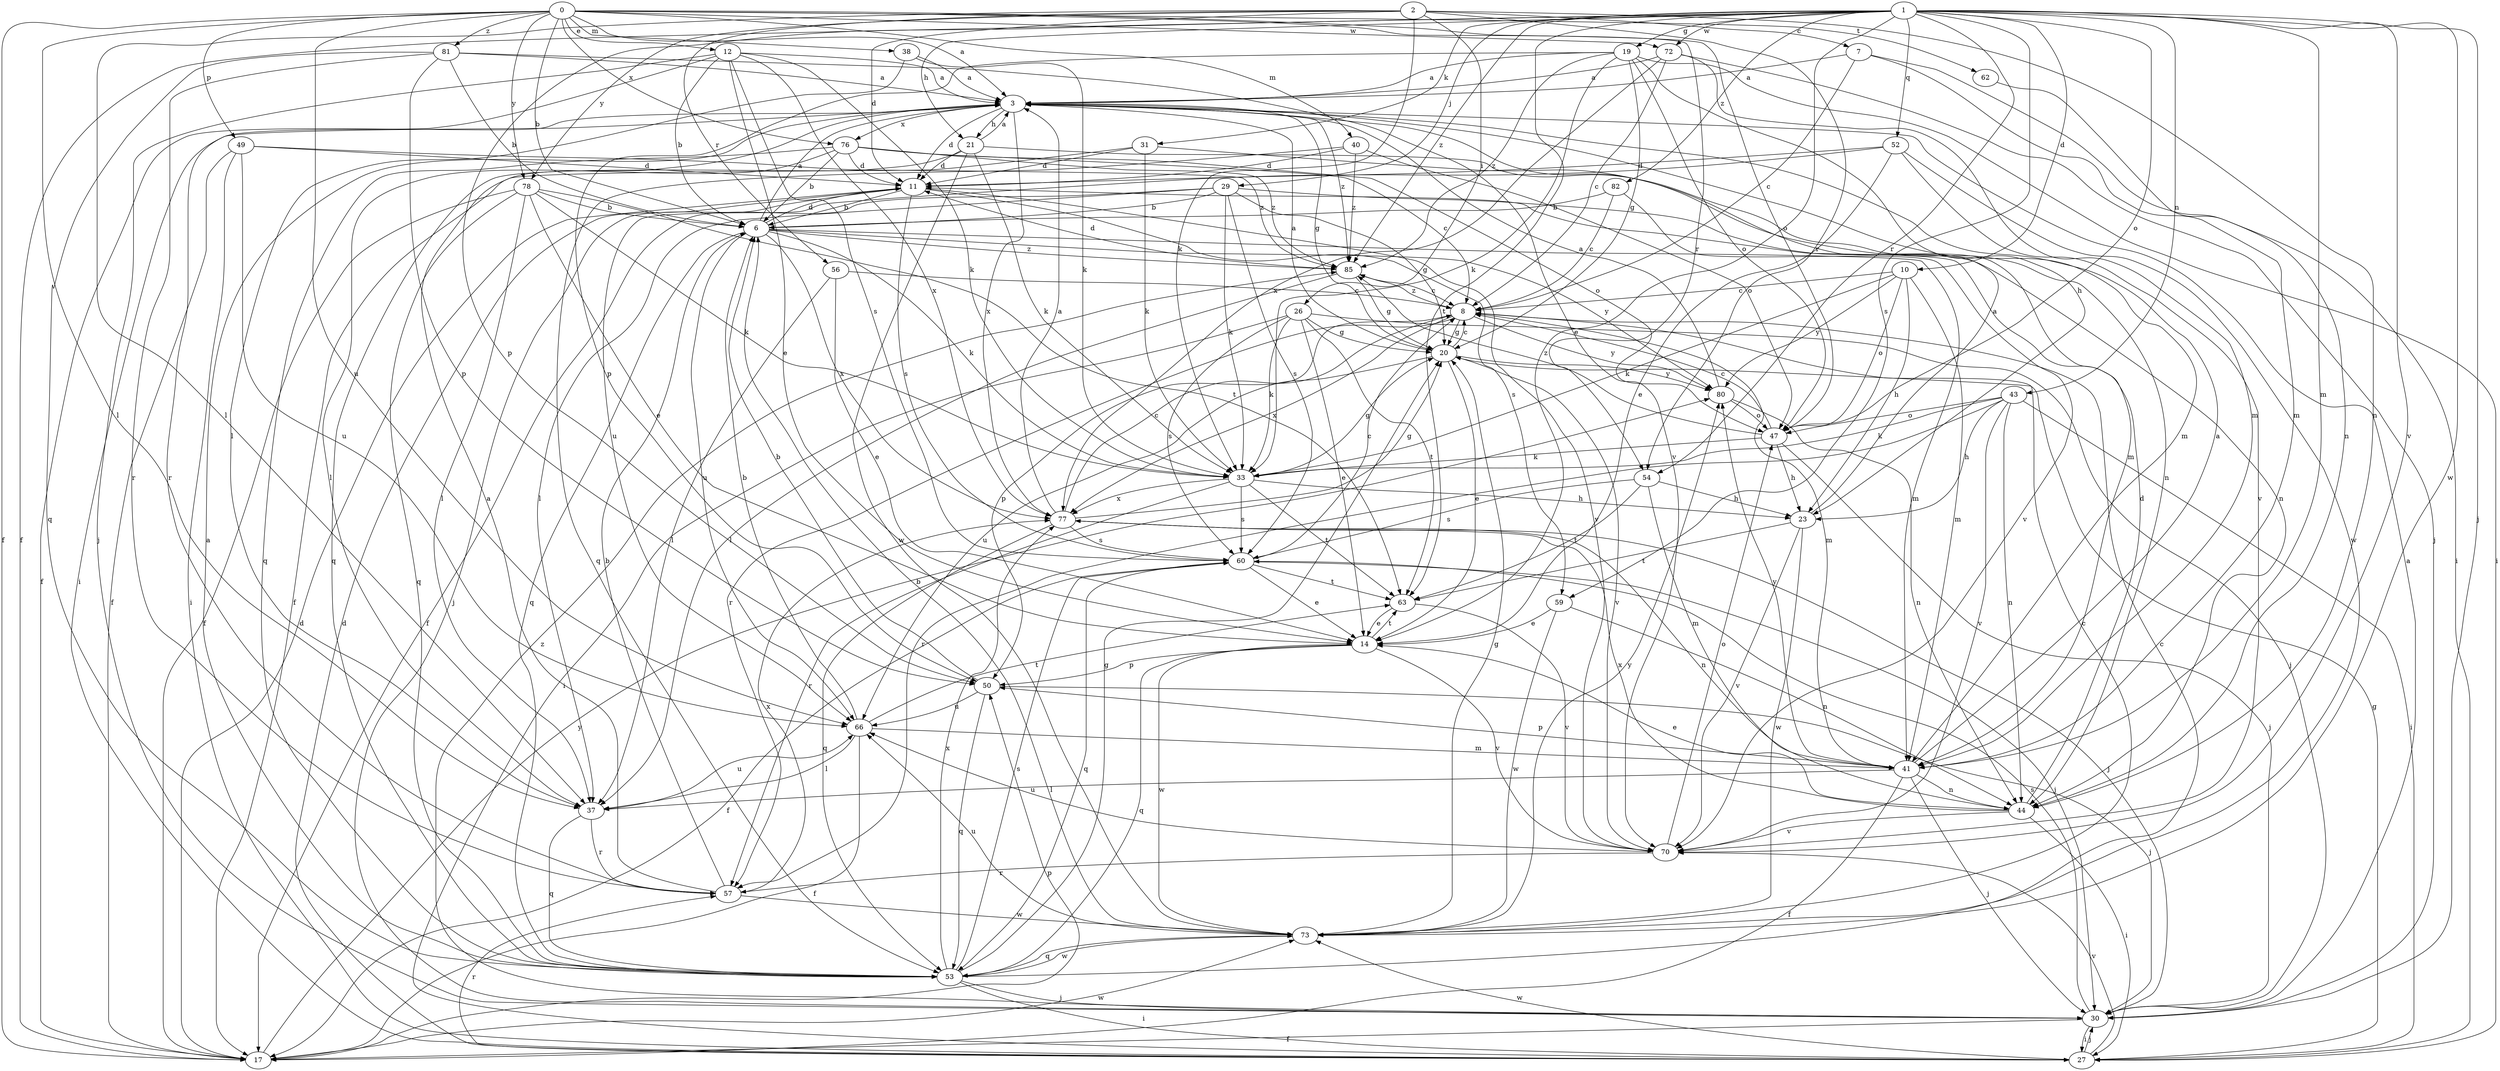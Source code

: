 strict digraph  {
0;
1;
2;
3;
6;
7;
8;
10;
11;
12;
14;
17;
19;
20;
21;
23;
26;
27;
29;
30;
31;
33;
37;
38;
40;
41;
43;
44;
47;
49;
50;
52;
53;
54;
56;
57;
59;
60;
62;
63;
66;
70;
72;
73;
76;
77;
78;
80;
81;
82;
85;
0 -> 3  [label=a];
0 -> 6  [label=b];
0 -> 12  [label=e];
0 -> 17  [label=f];
0 -> 37  [label=l];
0 -> 38  [label=m];
0 -> 40  [label=m];
0 -> 47  [label=o];
0 -> 49  [label=p];
0 -> 54  [label=r];
0 -> 62  [label=t];
0 -> 66  [label=u];
0 -> 72  [label=w];
0 -> 76  [label=x];
0 -> 78  [label=y];
0 -> 81  [label=z];
1 -> 10  [label=d];
1 -> 14  [label=e];
1 -> 17  [label=f];
1 -> 19  [label=g];
1 -> 21  [label=h];
1 -> 29  [label=j];
1 -> 30  [label=j];
1 -> 31  [label=k];
1 -> 41  [label=m];
1 -> 43  [label=n];
1 -> 47  [label=o];
1 -> 50  [label=p];
1 -> 52  [label=q];
1 -> 54  [label=r];
1 -> 59  [label=s];
1 -> 63  [label=t];
1 -> 70  [label=v];
1 -> 72  [label=w];
1 -> 73  [label=w];
1 -> 82  [label=z];
1 -> 85  [label=z];
2 -> 7  [label=c];
2 -> 11  [label=d];
2 -> 26  [label=i];
2 -> 33  [label=k];
2 -> 37  [label=l];
2 -> 44  [label=n];
2 -> 54  [label=r];
2 -> 56  [label=r];
2 -> 78  [label=y];
3 -> 11  [label=d];
3 -> 17  [label=f];
3 -> 20  [label=g];
3 -> 21  [label=h];
3 -> 27  [label=i];
3 -> 41  [label=m];
3 -> 76  [label=x];
3 -> 77  [label=x];
3 -> 85  [label=z];
6 -> 3  [label=a];
6 -> 11  [label=d];
6 -> 33  [label=k];
6 -> 41  [label=m];
6 -> 53  [label=q];
6 -> 66  [label=u];
6 -> 77  [label=x];
6 -> 80  [label=y];
6 -> 85  [label=z];
7 -> 3  [label=a];
7 -> 8  [label=c];
7 -> 27  [label=i];
7 -> 41  [label=m];
8 -> 20  [label=g];
8 -> 41  [label=m];
8 -> 50  [label=p];
8 -> 57  [label=r];
8 -> 77  [label=x];
8 -> 80  [label=y];
8 -> 85  [label=z];
10 -> 8  [label=c];
10 -> 23  [label=h];
10 -> 33  [label=k];
10 -> 41  [label=m];
10 -> 47  [label=o];
10 -> 80  [label=y];
11 -> 6  [label=b];
11 -> 30  [label=j];
11 -> 59  [label=s];
11 -> 60  [label=s];
11 -> 70  [label=v];
12 -> 3  [label=a];
12 -> 6  [label=b];
12 -> 14  [label=e];
12 -> 30  [label=j];
12 -> 33  [label=k];
12 -> 57  [label=r];
12 -> 60  [label=s];
12 -> 77  [label=x];
14 -> 50  [label=p];
14 -> 53  [label=q];
14 -> 63  [label=t];
14 -> 70  [label=v];
14 -> 73  [label=w];
17 -> 11  [label=d];
17 -> 50  [label=p];
17 -> 73  [label=w];
17 -> 80  [label=y];
19 -> 3  [label=a];
19 -> 20  [label=g];
19 -> 23  [label=h];
19 -> 27  [label=i];
19 -> 33  [label=k];
19 -> 47  [label=o];
19 -> 50  [label=p];
19 -> 85  [label=z];
20 -> 3  [label=a];
20 -> 8  [label=c];
20 -> 14  [label=e];
20 -> 66  [label=u];
20 -> 70  [label=v];
20 -> 80  [label=y];
21 -> 3  [label=a];
21 -> 11  [label=d];
21 -> 33  [label=k];
21 -> 44  [label=n];
21 -> 53  [label=q];
21 -> 73  [label=w];
23 -> 3  [label=a];
23 -> 63  [label=t];
23 -> 70  [label=v];
23 -> 73  [label=w];
26 -> 14  [label=e];
26 -> 20  [label=g];
26 -> 27  [label=i];
26 -> 30  [label=j];
26 -> 33  [label=k];
26 -> 60  [label=s];
26 -> 63  [label=t];
27 -> 11  [label=d];
27 -> 20  [label=g];
27 -> 30  [label=j];
27 -> 57  [label=r];
27 -> 70  [label=v];
27 -> 73  [label=w];
29 -> 6  [label=b];
29 -> 17  [label=f];
29 -> 20  [label=g];
29 -> 33  [label=k];
29 -> 37  [label=l];
29 -> 44  [label=n];
29 -> 60  [label=s];
30 -> 3  [label=a];
30 -> 17  [label=f];
30 -> 27  [label=i];
30 -> 60  [label=s];
30 -> 85  [label=z];
31 -> 11  [label=d];
31 -> 17  [label=f];
31 -> 33  [label=k];
31 -> 41  [label=m];
33 -> 20  [label=g];
33 -> 23  [label=h];
33 -> 57  [label=r];
33 -> 60  [label=s];
33 -> 63  [label=t];
33 -> 77  [label=x];
37 -> 53  [label=q];
37 -> 57  [label=r];
37 -> 66  [label=u];
38 -> 3  [label=a];
38 -> 33  [label=k];
38 -> 37  [label=l];
40 -> 11  [label=d];
40 -> 47  [label=o];
40 -> 53  [label=q];
40 -> 85  [label=z];
41 -> 3  [label=a];
41 -> 17  [label=f];
41 -> 30  [label=j];
41 -> 37  [label=l];
41 -> 44  [label=n];
41 -> 50  [label=p];
41 -> 80  [label=y];
43 -> 23  [label=h];
43 -> 27  [label=i];
43 -> 33  [label=k];
43 -> 44  [label=n];
43 -> 47  [label=o];
43 -> 57  [label=r];
43 -> 70  [label=v];
44 -> 11  [label=d];
44 -> 14  [label=e];
44 -> 27  [label=i];
44 -> 70  [label=v];
44 -> 77  [label=x];
47 -> 8  [label=c];
47 -> 23  [label=h];
47 -> 30  [label=j];
47 -> 33  [label=k];
47 -> 85  [label=z];
49 -> 11  [label=d];
49 -> 17  [label=f];
49 -> 27  [label=i];
49 -> 66  [label=u];
49 -> 85  [label=z];
50 -> 6  [label=b];
50 -> 30  [label=j];
50 -> 53  [label=q];
50 -> 66  [label=u];
52 -> 11  [label=d];
52 -> 14  [label=e];
52 -> 66  [label=u];
52 -> 70  [label=v];
52 -> 73  [label=w];
53 -> 3  [label=a];
53 -> 8  [label=c];
53 -> 20  [label=g];
53 -> 27  [label=i];
53 -> 30  [label=j];
53 -> 60  [label=s];
53 -> 73  [label=w];
53 -> 77  [label=x];
54 -> 23  [label=h];
54 -> 41  [label=m];
54 -> 60  [label=s];
54 -> 63  [label=t];
56 -> 8  [label=c];
56 -> 14  [label=e];
56 -> 37  [label=l];
57 -> 3  [label=a];
57 -> 6  [label=b];
57 -> 73  [label=w];
57 -> 77  [label=x];
59 -> 14  [label=e];
59 -> 44  [label=n];
59 -> 73  [label=w];
60 -> 8  [label=c];
60 -> 14  [label=e];
60 -> 17  [label=f];
60 -> 30  [label=j];
60 -> 53  [label=q];
60 -> 63  [label=t];
62 -> 44  [label=n];
63 -> 14  [label=e];
63 -> 70  [label=v];
66 -> 6  [label=b];
66 -> 17  [label=f];
66 -> 37  [label=l];
66 -> 41  [label=m];
66 -> 63  [label=t];
70 -> 47  [label=o];
70 -> 57  [label=r];
70 -> 66  [label=u];
72 -> 3  [label=a];
72 -> 8  [label=c];
72 -> 30  [label=j];
72 -> 41  [label=m];
72 -> 77  [label=x];
73 -> 6  [label=b];
73 -> 8  [label=c];
73 -> 20  [label=g];
73 -> 53  [label=q];
73 -> 66  [label=u];
73 -> 80  [label=y];
76 -> 6  [label=b];
76 -> 8  [label=c];
76 -> 11  [label=d];
76 -> 37  [label=l];
76 -> 47  [label=o];
76 -> 53  [label=q];
76 -> 85  [label=z];
77 -> 3  [label=a];
77 -> 8  [label=c];
77 -> 20  [label=g];
77 -> 30  [label=j];
77 -> 44  [label=n];
77 -> 53  [label=q];
77 -> 60  [label=s];
78 -> 6  [label=b];
78 -> 14  [label=e];
78 -> 17  [label=f];
78 -> 33  [label=k];
78 -> 37  [label=l];
78 -> 53  [label=q];
78 -> 63  [label=t];
80 -> 3  [label=a];
80 -> 44  [label=n];
80 -> 47  [label=o];
81 -> 3  [label=a];
81 -> 6  [label=b];
81 -> 50  [label=p];
81 -> 53  [label=q];
81 -> 57  [label=r];
81 -> 70  [label=v];
82 -> 6  [label=b];
82 -> 8  [label=c];
82 -> 70  [label=v];
85 -> 8  [label=c];
85 -> 11  [label=d];
85 -> 20  [label=g];
85 -> 37  [label=l];
}
